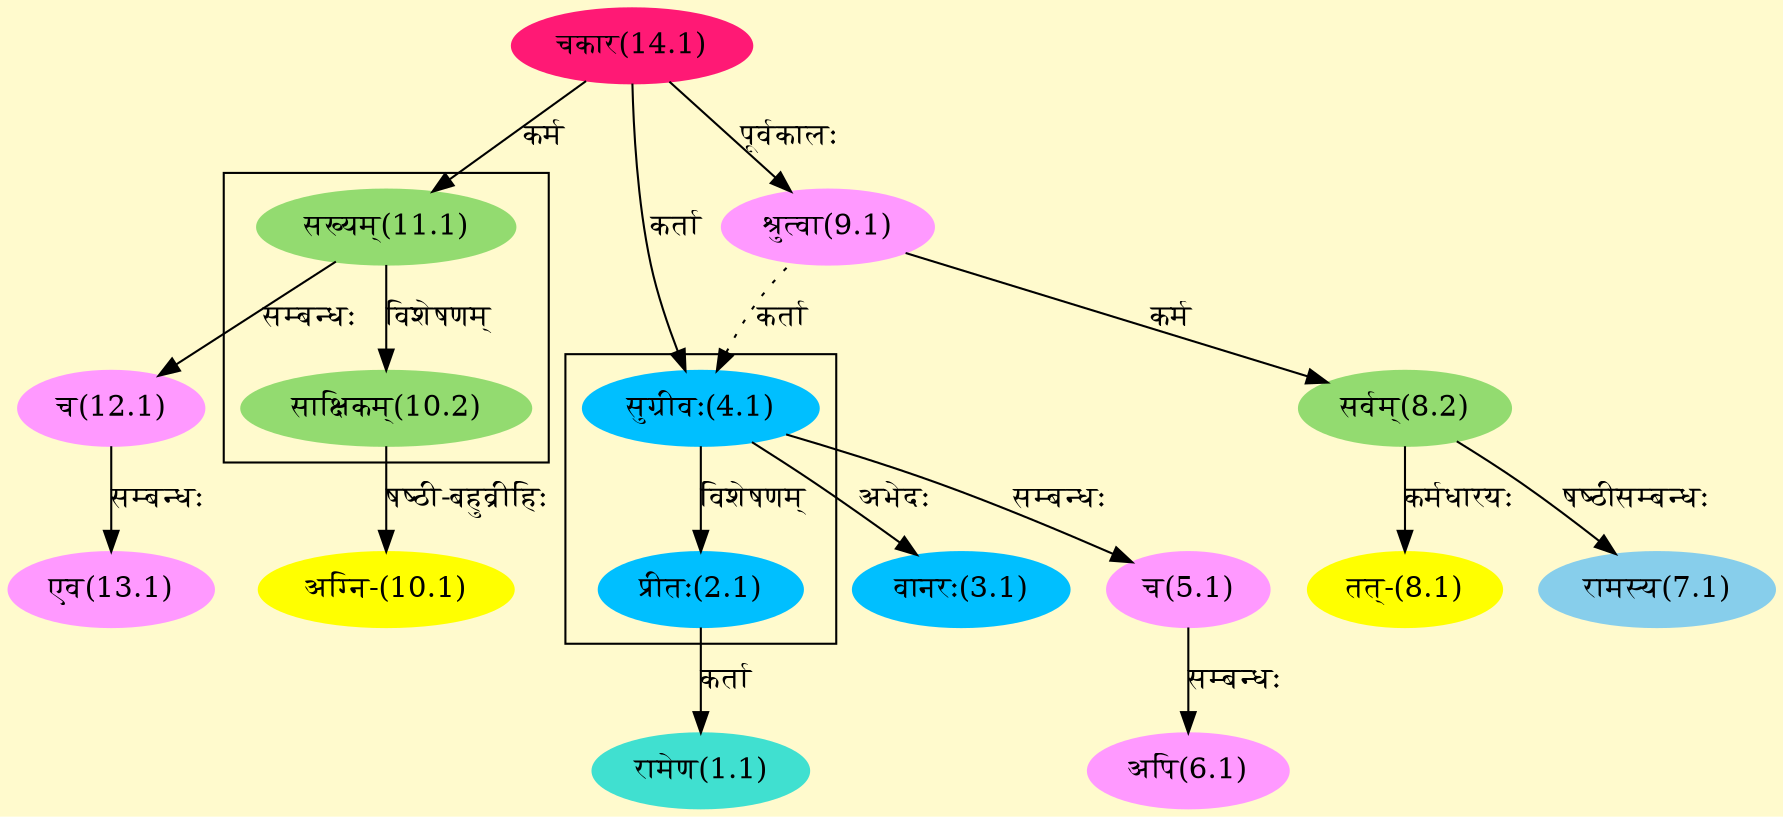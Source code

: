 digraph G{
rankdir=BT;
 compound=true;
 bgcolor="lemonchiffon1";

subgraph cluster_1{
Node2_1 [style=filled, color="#00BFFF" label = "प्रीतः(2.1)"]
Node4_1 [style=filled, color="#00BFFF" label = "सुग्रीवः(4.1)"]

}

subgraph cluster_2{
Node10_2 [style=filled, color="#93DB70" label = "साक्षिकम्(10.2)"]
Node11_1 [style=filled, color="#93DB70" label = "सख्यम्(11.1)"]

}
Node1_1 [style=filled, color="#40E0D0" label = "रामेण(1.1)"]
Node2_1 [style=filled, color="#00BFFF" label = "प्रीतः(2.1)"]
Node3_1 [style=filled, color="#00BFFF" label = "वानरः(3.1)"]
Node4_1 [style=filled, color="#00BFFF" label = "सुग्रीवः(4.1)"]
Node14_1 [style=filled, color="#FF1975" label = "चकार(14.1)"]
Node9_1 [style=filled, color="#FF99FF" label = "श्रुत्वा(9.1)"]
Node5_1 [style=filled, color="#FF99FF" label = "च(5.1)"]
Node6_1 [style=filled, color="#FF99FF" label = "अपि(6.1)"]
Node7_1 [style=filled, color="#87CEEB" label = "रामस्य(7.1)"]
Node8_2 [style=filled, color="#93DB70" label = "सर्वम्(8.2)"]
Node8_1 [style=filled, color="#FFFF00" label = "तत्-(8.1)"]
Node10_1 [style=filled, color="#FFFF00" label = "अग्नि-(10.1)"]
Node10_2 [style=filled, color="#93DB70" label = "साक्षिकम्(10.2)"]
Node11_1 [style=filled, color="#93DB70" label = "सख्यम्(11.1)"]
Node12_1 [style=filled, color="#FF99FF" label = "च(12.1)"]
Node13_1 [style=filled, color="#FF99FF" label = "एव(13.1)"]
/* Start of Relations section */

Node1_1 -> Node2_1 [  label="कर्ता"  dir="back" ]
Node2_1 -> Node4_1 [  label="विशेषणम्"  dir="back" ]
Node3_1 -> Node4_1 [  label="अभेदः"  dir="back" ]
Node4_1 -> Node14_1 [  label="कर्ता"  dir="back" ]
Node4_1 -> Node9_1 [ style=dotted label="कर्ता"  dir="back" ]
Node5_1 -> Node4_1 [  label="सम्बन्धः"  dir="back" ]
Node6_1 -> Node5_1 [  label="सम्बन्धः"  dir="back" ]
Node7_1 -> Node8_2 [  label="षष्ठीसम्बन्धः"  dir="back" ]
Node8_1 -> Node8_2 [  label="कर्मधारयः"  dir="back" ]
Node8_2 -> Node9_1 [  label="कर्म"  dir="back" ]
Node9_1 -> Node14_1 [  label="पूर्वकालः"  dir="back" ]
Node10_1 -> Node10_2 [  label="षष्ठी-बहुव्रीहिः"  dir="back" ]
Node10_2 -> Node11_1 [  label="विशेषणम्"  dir="back" ]
Node11_1 -> Node14_1 [  label="कर्म"  dir="back" ]
Node12_1 -> Node11_1 [  label="सम्बन्धः"  dir="back" ]
Node13_1 -> Node12_1 [  label="सम्बन्धः"  dir="back" ]
}
